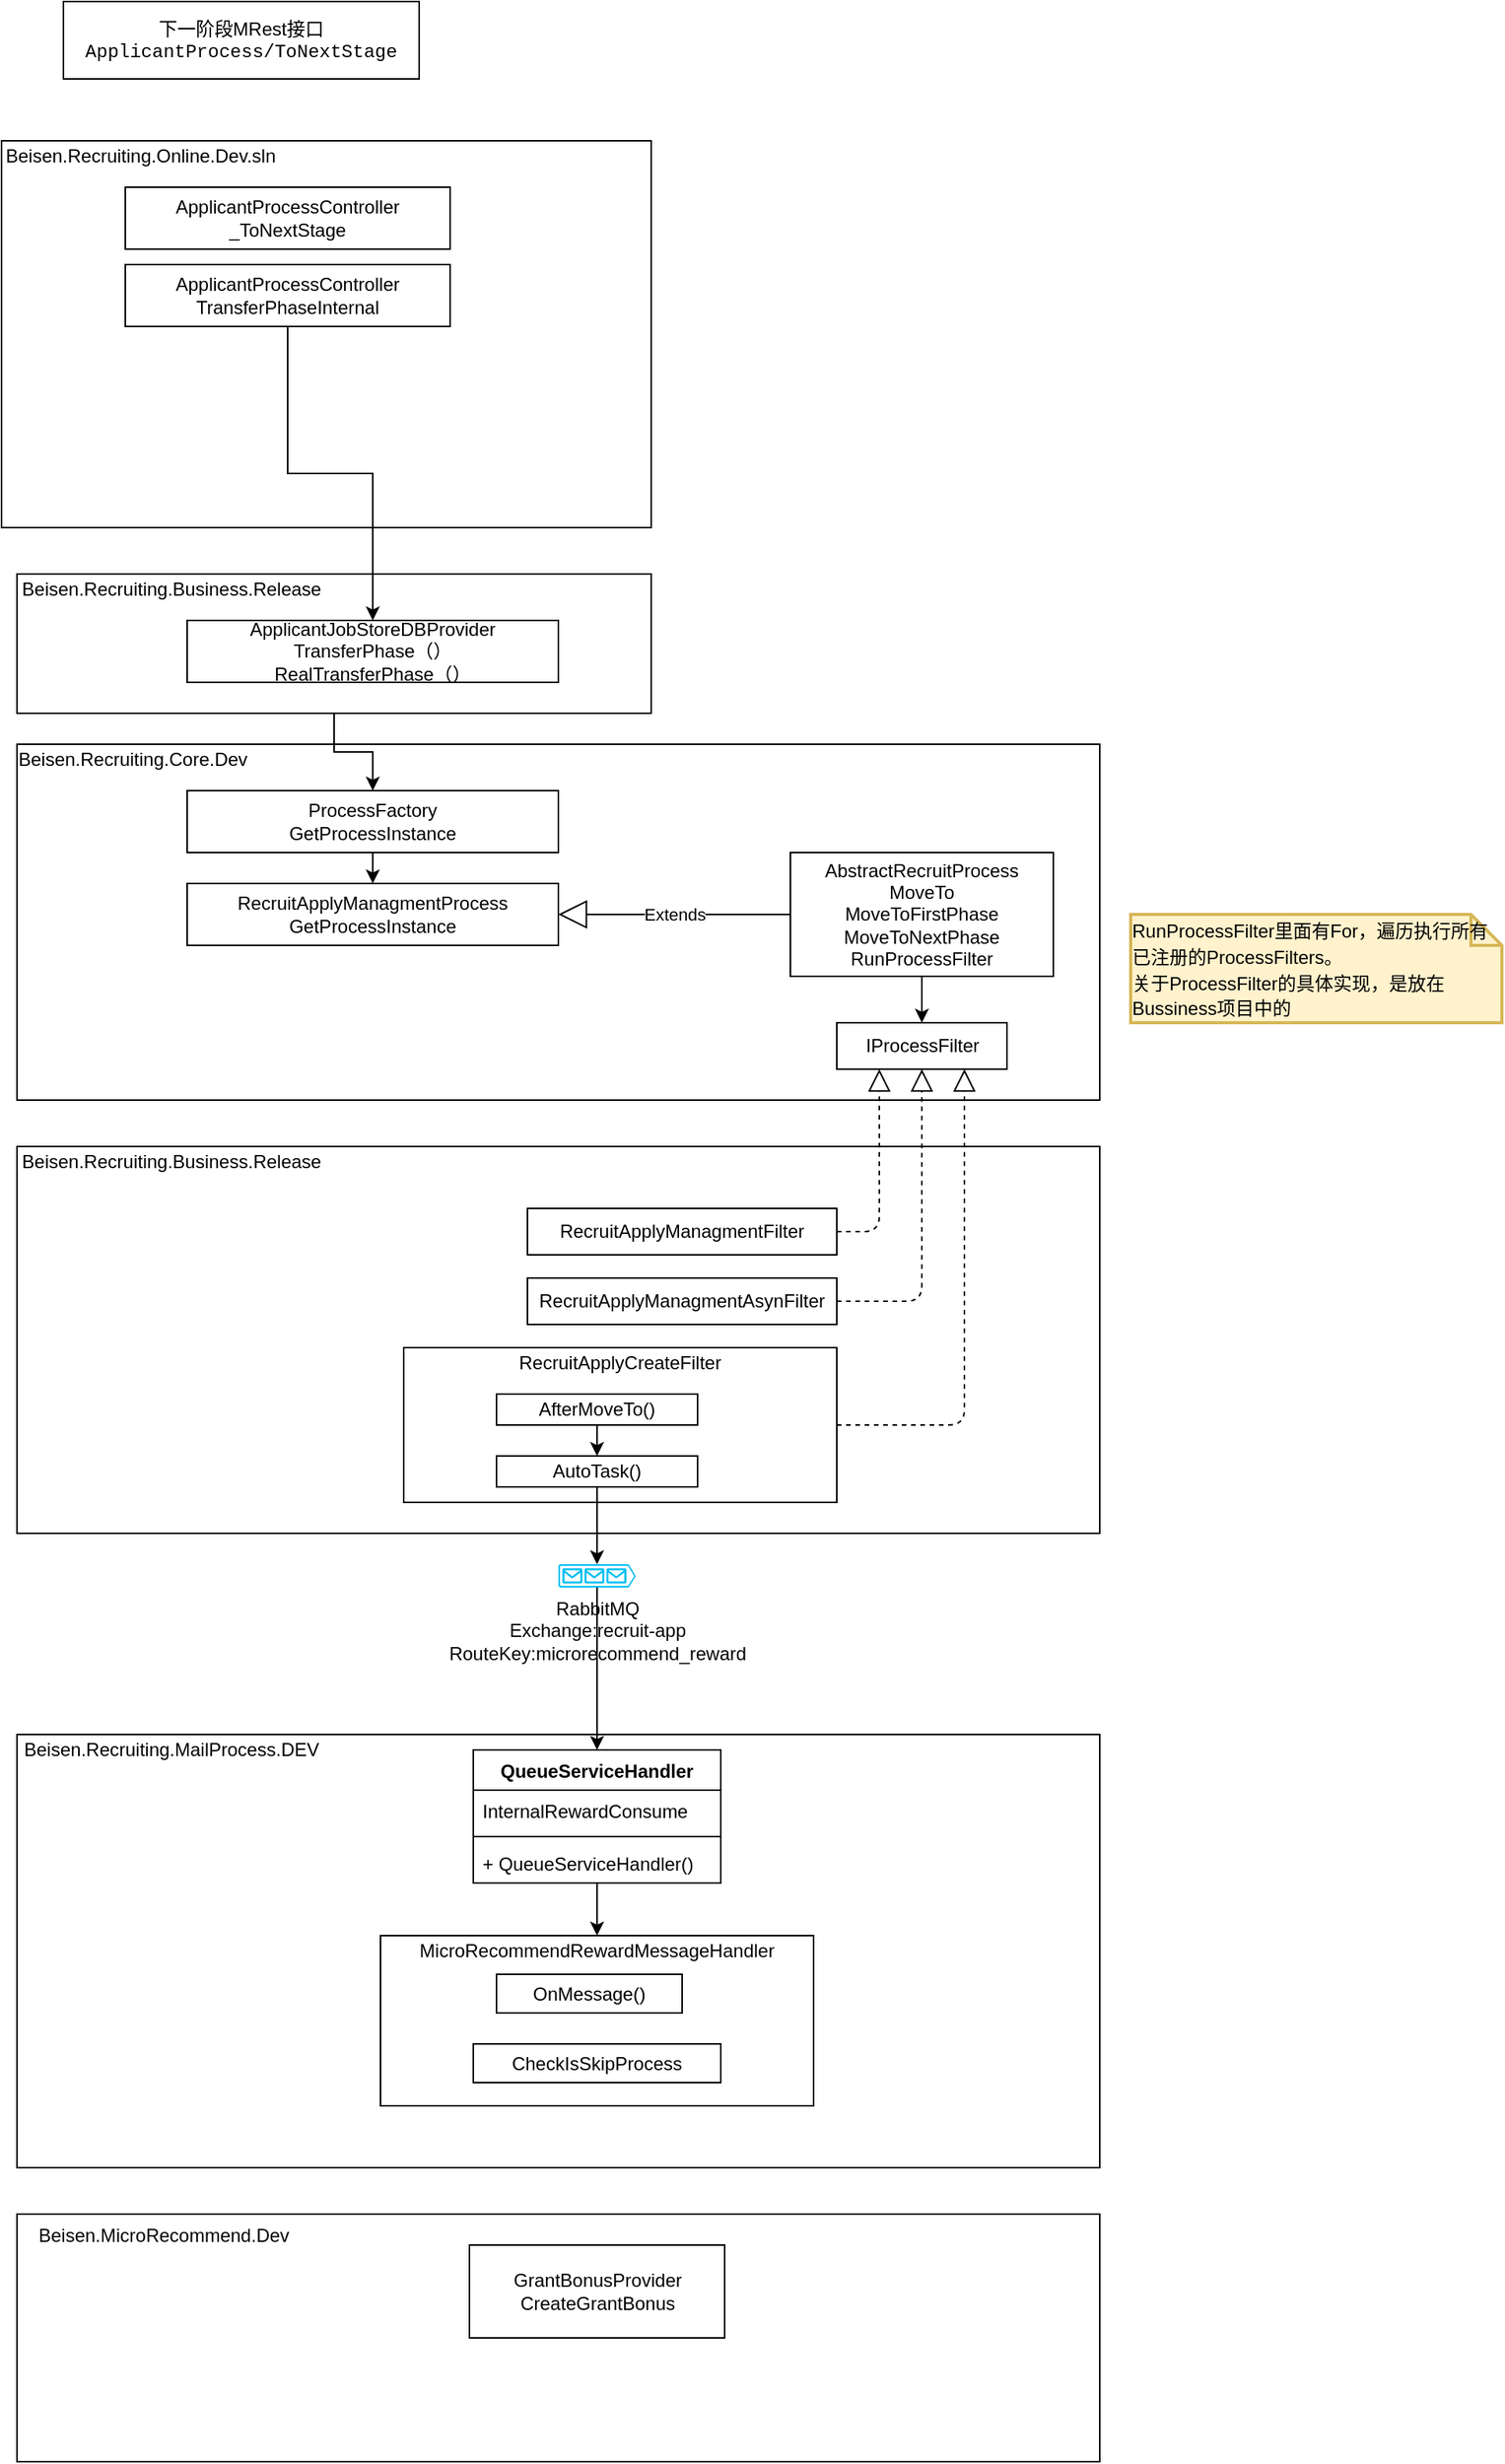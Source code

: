 <mxfile version="13.8.0" type="github">
  <diagram id="znxqZrtz4kE08w6qVu8f" name="Page-1">
    <mxGraphModel dx="1422" dy="839" grid="1" gridSize="10" guides="1" tooltips="1" connect="1" arrows="1" fold="1" page="1" pageScale="1" pageWidth="1654" pageHeight="2336" math="0" shadow="0">
      <root>
        <mxCell id="0" />
        <mxCell id="1" parent="0" />
        <mxCell id="GR9TSndTyU79bXKK3APz-1" value="下一阶段MRest接口&lt;br&gt;&lt;span style=&quot;font-family: &amp;#34;consolas&amp;#34; , &amp;#34;lucida console&amp;#34; , &amp;#34;courier new&amp;#34; , monospace ; text-align: left&quot;&gt;ApplicantProcess/ToNextStage&lt;/span&gt;" style="rounded=0;whiteSpace=wrap;html=1;" parent="1" vertex="1">
          <mxGeometry x="460" y="70" width="230" height="50" as="geometry" />
        </mxCell>
        <mxCell id="GR9TSndTyU79bXKK3APz-2" value="" style="rounded=0;whiteSpace=wrap;html=1;" parent="1" vertex="1">
          <mxGeometry x="420" y="160" width="420" height="250" as="geometry" />
        </mxCell>
        <mxCell id="GR9TSndTyU79bXKK3APz-3" value="Beisen.Recruiting.Online.Dev.sln" style="text;html=1;strokeColor=none;fillColor=none;align=center;verticalAlign=middle;whiteSpace=wrap;rounded=0;" parent="1" vertex="1">
          <mxGeometry x="420" y="160" width="180" height="20" as="geometry" />
        </mxCell>
        <mxCell id="GR9TSndTyU79bXKK3APz-4" value="ApplicantProcessController&lt;br&gt;_ToNextStage" style="rounded=0;whiteSpace=wrap;html=1;" parent="1" vertex="1">
          <mxGeometry x="500" y="190" width="210" height="40" as="geometry" />
        </mxCell>
        <mxCell id="GR9TSndTyU79bXKK3APz-5" value="ApplicantProcessController&lt;br&gt;TransferPhaseInternal" style="rounded=0;whiteSpace=wrap;html=1;" parent="1" vertex="1">
          <mxGeometry x="500" y="240" width="210" height="40" as="geometry" />
        </mxCell>
        <mxCell id="GR9TSndTyU79bXKK3APz-6" value="" style="rounded=0;whiteSpace=wrap;html=1;" parent="1" vertex="1">
          <mxGeometry x="430" y="440" width="410" height="90" as="geometry" />
        </mxCell>
        <mxCell id="GR9TSndTyU79bXKK3APz-7" value="Beisen.Recruiting.Business.Release" style="text;html=1;strokeColor=none;fillColor=none;align=center;verticalAlign=middle;whiteSpace=wrap;rounded=0;" parent="1" vertex="1">
          <mxGeometry x="430" y="440" width="200" height="20" as="geometry" />
        </mxCell>
        <mxCell id="GR9TSndTyU79bXKK3APz-8" value="ApplicantJobStoreDBProvider&lt;br&gt;TransferPhase（）&lt;br&gt;RealTransferPhase（）" style="rounded=0;whiteSpace=wrap;html=1;" parent="1" vertex="1">
          <mxGeometry x="540" y="470" width="240" height="40" as="geometry" />
        </mxCell>
        <mxCell id="GR9TSndTyU79bXKK3APz-9" value="" style="rounded=0;whiteSpace=wrap;html=1;" parent="1" vertex="1">
          <mxGeometry x="430" y="550" width="700" height="230" as="geometry" />
        </mxCell>
        <mxCell id="GR9TSndTyU79bXKK3APz-10" value="Beisen.Recruiting.Core.Dev" style="text;html=1;strokeColor=none;fillColor=none;align=center;verticalAlign=middle;whiteSpace=wrap;rounded=0;" parent="1" vertex="1">
          <mxGeometry x="430" y="550" width="150" height="20" as="geometry" />
        </mxCell>
        <mxCell id="GR9TSndTyU79bXKK3APz-47" style="edgeStyle=orthogonalEdgeStyle;rounded=0;orthogonalLoop=1;jettySize=auto;html=1;exitX=0.5;exitY=1;exitDx=0;exitDy=0;entryX=0.5;entryY=0;entryDx=0;entryDy=0;" parent="1" source="GR9TSndTyU79bXKK3APz-11" target="GR9TSndTyU79bXKK3APz-12" edge="1">
          <mxGeometry relative="1" as="geometry" />
        </mxCell>
        <mxCell id="GR9TSndTyU79bXKK3APz-11" value="ProcessFactory&lt;br&gt;GetProcessInstance" style="rounded=0;whiteSpace=wrap;html=1;" parent="1" vertex="1">
          <mxGeometry x="540" y="580" width="240" height="40" as="geometry" />
        </mxCell>
        <mxCell id="GR9TSndTyU79bXKK3APz-12" value="RecruitApplyManagmentProcess&lt;br&gt;GetProcessInstance" style="rounded=0;whiteSpace=wrap;html=1;" parent="1" vertex="1">
          <mxGeometry x="540" y="640" width="240" height="40" as="geometry" />
        </mxCell>
        <mxCell id="GR9TSndTyU79bXKK3APz-16" style="edgeStyle=orthogonalEdgeStyle;rounded=0;orthogonalLoop=1;jettySize=auto;html=1;exitX=0.5;exitY=1;exitDx=0;exitDy=0;entryX=0.5;entryY=0;entryDx=0;entryDy=0;" parent="1" source="GR9TSndTyU79bXKK3APz-13" target="GR9TSndTyU79bXKK3APz-15" edge="1">
          <mxGeometry relative="1" as="geometry" />
        </mxCell>
        <mxCell id="GR9TSndTyU79bXKK3APz-13" value="AbstractRecruitProcess&lt;br&gt;MoveTo&lt;br&gt;MoveToFirstPhase&lt;br&gt;MoveToNextPhase&lt;br&gt;RunProcessFilter" style="rounded=0;whiteSpace=wrap;html=1;" parent="1" vertex="1">
          <mxGeometry x="930" y="620" width="170" height="80" as="geometry" />
        </mxCell>
        <mxCell id="GR9TSndTyU79bXKK3APz-14" value="Extends" style="endArrow=block;endSize=16;endFill=0;html=1;entryX=1;entryY=0.5;entryDx=0;entryDy=0;exitX=0;exitY=0.5;exitDx=0;exitDy=0;" parent="1" source="GR9TSndTyU79bXKK3APz-13" target="GR9TSndTyU79bXKK3APz-12" edge="1">
          <mxGeometry width="160" relative="1" as="geometry">
            <mxPoint x="190" y="660" as="sourcePoint" />
            <mxPoint x="350" y="660" as="targetPoint" />
          </mxGeometry>
        </mxCell>
        <mxCell id="GR9TSndTyU79bXKK3APz-15" value="IProcessFilter" style="html=1;" parent="1" vertex="1">
          <mxGeometry x="960" y="730" width="110" height="30" as="geometry" />
        </mxCell>
        <mxCell id="GR9TSndTyU79bXKK3APz-17" value="&lt;div style=&quot;text-align: left&quot;&gt;&lt;span style=&quot;font-size: 12px ; color: rgb(0 , 0 , 0)&quot;&gt;RunProcessFilter里面有For，遍历执行所有已注册的ProcessFilters。&lt;/span&gt;&lt;/div&gt;&lt;font color=&quot;#000000&quot;&gt;&lt;div style=&quot;text-align: left&quot;&gt;&lt;span style=&quot;font-size: 12px&quot;&gt;关于ProcessFilter的具体实现，是放在Bussiness项目中的&lt;/span&gt;&lt;/div&gt;&lt;/font&gt;" style="shape=note;strokeWidth=2;fontSize=14;size=20;whiteSpace=wrap;html=1;fillColor=#fff2cc;strokeColor=#d6b656;fontColor=#666600;" parent="1" vertex="1">
          <mxGeometry x="1150" y="660" width="240" height="70" as="geometry" />
        </mxCell>
        <mxCell id="GR9TSndTyU79bXKK3APz-18" value="" style="rounded=0;whiteSpace=wrap;html=1;" parent="1" vertex="1">
          <mxGeometry x="430" y="810" width="700" height="250" as="geometry" />
        </mxCell>
        <mxCell id="GR9TSndTyU79bXKK3APz-19" value="Beisen.Recruiting.Business.Release" style="text;html=1;strokeColor=none;fillColor=none;align=center;verticalAlign=middle;whiteSpace=wrap;rounded=0;" parent="1" vertex="1">
          <mxGeometry x="430" y="810" width="200" height="20" as="geometry" />
        </mxCell>
        <mxCell id="GR9TSndTyU79bXKK3APz-20" value="&lt;span&gt;RecruitApplyManagmentAsynFilter&lt;/span&gt;" style="rounded=0;whiteSpace=wrap;html=1;" parent="1" vertex="1">
          <mxGeometry x="760" y="895" width="200" height="30" as="geometry" />
        </mxCell>
        <mxCell id="GR9TSndTyU79bXKK3APz-21" value="RecruitApplyManagmentFilter" style="rounded=0;whiteSpace=wrap;html=1;" parent="1" vertex="1">
          <mxGeometry x="760" y="850" width="200" height="30" as="geometry" />
        </mxCell>
        <mxCell id="GR9TSndTyU79bXKK3APz-22" value="" style="rounded=0;whiteSpace=wrap;html=1;" parent="1" vertex="1">
          <mxGeometry x="680" y="940" width="280" height="100" as="geometry" />
        </mxCell>
        <mxCell id="GR9TSndTyU79bXKK3APz-23" value="" style="endArrow=block;dashed=1;endFill=0;endSize=12;html=1;exitX=1;exitY=0.5;exitDx=0;exitDy=0;entryX=0.25;entryY=1;entryDx=0;entryDy=0;edgeStyle=orthogonalEdgeStyle;" parent="1" source="GR9TSndTyU79bXKK3APz-21" target="GR9TSndTyU79bXKK3APz-15" edge="1">
          <mxGeometry width="160" relative="1" as="geometry">
            <mxPoint x="970" y="860" as="sourcePoint" />
            <mxPoint x="1130" y="860" as="targetPoint" />
          </mxGeometry>
        </mxCell>
        <mxCell id="GR9TSndTyU79bXKK3APz-24" value="" style="endArrow=block;dashed=1;endFill=0;endSize=12;html=1;exitX=1;exitY=0.5;exitDx=0;exitDy=0;edgeStyle=orthogonalEdgeStyle;entryX=0.5;entryY=1;entryDx=0;entryDy=0;" parent="1" source="GR9TSndTyU79bXKK3APz-20" target="GR9TSndTyU79bXKK3APz-15" edge="1">
          <mxGeometry width="160" relative="1" as="geometry">
            <mxPoint x="970" y="875" as="sourcePoint" />
            <mxPoint x="1180" y="820" as="targetPoint" />
          </mxGeometry>
        </mxCell>
        <mxCell id="GR9TSndTyU79bXKK3APz-25" value="" style="endArrow=block;dashed=1;endFill=0;endSize=12;html=1;exitX=1;exitY=0.5;exitDx=0;exitDy=0;entryX=0.75;entryY=1;entryDx=0;entryDy=0;edgeStyle=orthogonalEdgeStyle;" parent="1" source="GR9TSndTyU79bXKK3APz-22" target="GR9TSndTyU79bXKK3APz-15" edge="1">
          <mxGeometry width="160" relative="1" as="geometry">
            <mxPoint x="980" y="885" as="sourcePoint" />
            <mxPoint x="1035" y="780" as="targetPoint" />
          </mxGeometry>
        </mxCell>
        <mxCell id="GR9TSndTyU79bXKK3APz-27" value="RecruitApplyCreateFilter" style="text;html=1;strokeColor=none;fillColor=none;align=center;verticalAlign=middle;whiteSpace=wrap;rounded=0;" parent="1" vertex="1">
          <mxGeometry x="740" y="940" width="160" height="20" as="geometry" />
        </mxCell>
        <mxCell id="GR9TSndTyU79bXKK3APz-31" style="edgeStyle=orthogonalEdgeStyle;rounded=0;orthogonalLoop=1;jettySize=auto;html=1;exitX=0.5;exitY=1;exitDx=0;exitDy=0;" parent="1" source="GR9TSndTyU79bXKK3APz-28" edge="1">
          <mxGeometry relative="1" as="geometry">
            <mxPoint x="805" y="1010" as="targetPoint" />
          </mxGeometry>
        </mxCell>
        <mxCell id="GR9TSndTyU79bXKK3APz-28" value="AfterMoveTo()" style="rounded=0;whiteSpace=wrap;html=1;" parent="1" vertex="1">
          <mxGeometry x="740" y="970" width="130" height="20" as="geometry" />
        </mxCell>
        <mxCell id="GR9TSndTyU79bXKK3APz-34" style="edgeStyle=orthogonalEdgeStyle;rounded=0;orthogonalLoop=1;jettySize=auto;html=1;exitX=0.5;exitY=1;exitDx=0;exitDy=0;entryX=0.5;entryY=0;entryDx=0;entryDy=0;entryPerimeter=0;" parent="1" source="GR9TSndTyU79bXKK3APz-30" target="GR9TSndTyU79bXKK3APz-33" edge="1">
          <mxGeometry relative="1" as="geometry" />
        </mxCell>
        <mxCell id="GR9TSndTyU79bXKK3APz-30" value="AutoTask()" style="rounded=0;whiteSpace=wrap;html=1;" parent="1" vertex="1">
          <mxGeometry x="740" y="1010" width="130" height="20" as="geometry" />
        </mxCell>
        <mxCell id="GR9TSndTyU79bXKK3APz-33" value="RabbitMQ&lt;br&gt;Exchange:recruit-app&lt;br&gt;RouteKey:microrecommend_reward" style="verticalLabelPosition=bottom;html=1;verticalAlign=top;align=center;strokeColor=none;fillColor=#00BEF2;shape=mxgraph.azure.queue_generic;pointerEvents=1;" parent="1" vertex="1">
          <mxGeometry x="780" y="1080" width="50" height="15" as="geometry" />
        </mxCell>
        <mxCell id="GR9TSndTyU79bXKK3APz-35" value="" style="rounded=0;whiteSpace=wrap;html=1;" parent="1" vertex="1">
          <mxGeometry x="430" y="1190" width="700" height="280" as="geometry" />
        </mxCell>
        <mxCell id="GR9TSndTyU79bXKK3APz-36" value="Beisen.Recruiting.MailProcess.DEV" style="text;html=1;strokeColor=none;fillColor=none;align=center;verticalAlign=middle;whiteSpace=wrap;rounded=0;" parent="1" vertex="1">
          <mxGeometry x="430" y="1190" width="200" height="20" as="geometry" />
        </mxCell>
        <mxCell id="GR9TSndTyU79bXKK3APz-43" value="&lt;br&gt;" style="html=1;" parent="1" vertex="1">
          <mxGeometry x="665" y="1320" width="280" height="110" as="geometry" />
        </mxCell>
        <mxCell id="GR9TSndTyU79bXKK3APz-44" style="edgeStyle=orthogonalEdgeStyle;rounded=0;orthogonalLoop=1;jettySize=auto;html=1;exitX=0.5;exitY=1;exitDx=0;exitDy=0;exitPerimeter=0;entryX=0.5;entryY=0;entryDx=0;entryDy=0;" parent="1" source="GR9TSndTyU79bXKK3APz-33" target="GR9TSndTyU79bXKK3APz-39" edge="1">
          <mxGeometry relative="1" as="geometry" />
        </mxCell>
        <mxCell id="GR9TSndTyU79bXKK3APz-45" value="" style="edgeStyle=orthogonalEdgeStyle;rounded=0;orthogonalLoop=1;jettySize=auto;html=1;" parent="1" source="GR9TSndTyU79bXKK3APz-39" target="GR9TSndTyU79bXKK3APz-43" edge="1">
          <mxGeometry relative="1" as="geometry" />
        </mxCell>
        <mxCell id="GR9TSndTyU79bXKK3APz-39" value="QueueServiceHandler" style="swimlane;fontStyle=1;align=center;verticalAlign=top;childLayout=stackLayout;horizontal=1;startSize=26;horizontalStack=0;resizeParent=1;resizeParentMax=0;resizeLast=0;collapsible=1;marginBottom=0;" parent="1" vertex="1">
          <mxGeometry x="725" y="1200" width="160" height="86" as="geometry" />
        </mxCell>
        <mxCell id="GR9TSndTyU79bXKK3APz-40" value="InternalRewardConsume" style="text;strokeColor=none;fillColor=none;align=left;verticalAlign=top;spacingLeft=4;spacingRight=4;overflow=hidden;rotatable=0;points=[[0,0.5],[1,0.5]];portConstraint=eastwest;" parent="GR9TSndTyU79bXKK3APz-39" vertex="1">
          <mxGeometry y="26" width="160" height="26" as="geometry" />
        </mxCell>
        <mxCell id="GR9TSndTyU79bXKK3APz-41" value="" style="line;strokeWidth=1;fillColor=none;align=left;verticalAlign=middle;spacingTop=-1;spacingLeft=3;spacingRight=3;rotatable=0;labelPosition=right;points=[];portConstraint=eastwest;" parent="GR9TSndTyU79bXKK3APz-39" vertex="1">
          <mxGeometry y="52" width="160" height="8" as="geometry" />
        </mxCell>
        <mxCell id="GR9TSndTyU79bXKK3APz-42" value="+ QueueServiceHandler()" style="text;strokeColor=none;fillColor=none;align=left;verticalAlign=top;spacingLeft=4;spacingRight=4;overflow=hidden;rotatable=0;points=[[0,0.5],[1,0.5]];portConstraint=eastwest;" parent="GR9TSndTyU79bXKK3APz-39" vertex="1">
          <mxGeometry y="60" width="160" height="26" as="geometry" />
        </mxCell>
        <mxCell id="GR9TSndTyU79bXKK3APz-46" style="edgeStyle=orthogonalEdgeStyle;rounded=0;orthogonalLoop=1;jettySize=auto;html=1;exitX=0.5;exitY=1;exitDx=0;exitDy=0;" parent="1" source="GR9TSndTyU79bXKK3APz-6" target="GR9TSndTyU79bXKK3APz-11" edge="1">
          <mxGeometry relative="1" as="geometry" />
        </mxCell>
        <mxCell id="GR9TSndTyU79bXKK3APz-48" style="edgeStyle=orthogonalEdgeStyle;rounded=0;orthogonalLoop=1;jettySize=auto;html=1;exitX=0.5;exitY=1;exitDx=0;exitDy=0;entryX=0.5;entryY=0;entryDx=0;entryDy=0;" parent="1" source="GR9TSndTyU79bXKK3APz-5" target="GR9TSndTyU79bXKK3APz-8" edge="1">
          <mxGeometry relative="1" as="geometry" />
        </mxCell>
        <mxCell id="GR9TSndTyU79bXKK3APz-49" value="" style="html=1;" parent="1" vertex="1">
          <mxGeometry x="430" y="1500" width="700" height="160" as="geometry" />
        </mxCell>
        <mxCell id="GR9TSndTyU79bXKK3APz-50" value="Beisen.MicroRecommend.Dev" style="text;align=center;fontStyle=0;verticalAlign=middle;spacingLeft=3;spacingRight=3;strokeColor=none;rotatable=0;points=[[0,0.5],[1,0.5]];portConstraint=eastwest;" parent="1" vertex="1">
          <mxGeometry x="430" y="1500" width="190" height="26" as="geometry" />
        </mxCell>
        <mxCell id="GR9TSndTyU79bXKK3APz-51" value="GrantBonusProvider&lt;br&gt;CreateGrantBonus" style="html=1;" parent="1" vertex="1">
          <mxGeometry x="722.5" y="1520" width="165" height="60" as="geometry" />
        </mxCell>
        <mxCell id="NxPdzSMRNZK8Bt3Fetg3-1" value="&lt;span&gt;MicroRecommendRewardMessageHandler&lt;/span&gt;" style="text;html=1;strokeColor=none;fillColor=none;align=center;verticalAlign=middle;whiteSpace=wrap;rounded=0;" vertex="1" parent="1">
          <mxGeometry x="685" y="1320" width="240" height="20" as="geometry" />
        </mxCell>
        <mxCell id="NxPdzSMRNZK8Bt3Fetg3-2" value="OnMessage()" style="rounded=0;whiteSpace=wrap;html=1;" vertex="1" parent="1">
          <mxGeometry x="740" y="1345" width="120" height="25" as="geometry" />
        </mxCell>
        <mxCell id="NxPdzSMRNZK8Bt3Fetg3-3" value="CheckIsSkipProcess" style="rounded=0;whiteSpace=wrap;html=1;" vertex="1" parent="1">
          <mxGeometry x="725" y="1390" width="160" height="25" as="geometry" />
        </mxCell>
      </root>
    </mxGraphModel>
  </diagram>
</mxfile>
